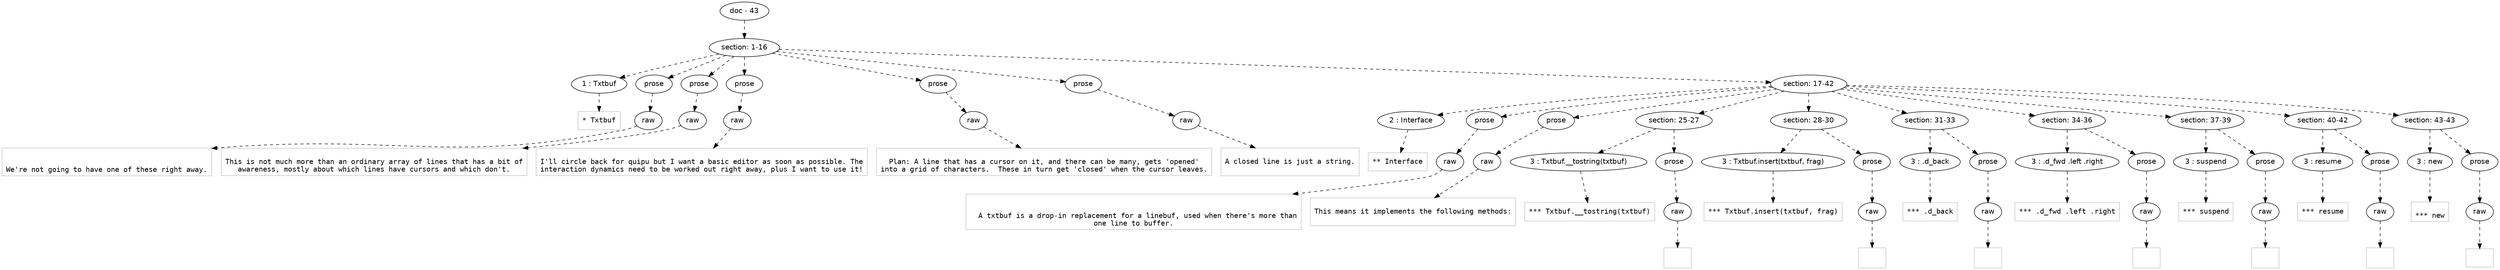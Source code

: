 digraph lpegNode {

node [fontname=Helvetica]
edge [style=dashed]

doc_0 [label="doc - 43"]


doc_0 -> { section_1}
{rank=same; section_1}

section_1 [label="section: 1-16"]


// END RANK doc_0

section_1 -> { header_2 prose_3 prose_4 prose_5 prose_6 prose_7 section_8}
{rank=same; header_2 prose_3 prose_4 prose_5 prose_6 prose_7 section_8}

header_2 [label="1 : Txtbuf"]

prose_3 [label="prose"]

prose_4 [label="prose"]

prose_5 [label="prose"]

prose_6 [label="prose"]

prose_7 [label="prose"]

section_8 [label="section: 17-42"]


// END RANK section_1

header_2 -> leaf_9
leaf_9  [color=Gray,shape=rectangle,fontname=Inconsolata,label="* Txtbuf"]
// END RANK header_2

prose_3 -> { raw_10}
{rank=same; raw_10}

raw_10 [label="raw"]


// END RANK prose_3

raw_10 -> leaf_11
leaf_11  [color=Gray,shape=rectangle,fontname=Inconsolata,label="

We're not going to have one of these right away.
"]
// END RANK raw_10

prose_4 -> { raw_12}
{rank=same; raw_12}

raw_12 [label="raw"]


// END RANK prose_4

raw_12 -> leaf_13
leaf_13  [color=Gray,shape=rectangle,fontname=Inconsolata,label="
This is not much more than an ordinary array of lines that has a bit of
awareness, mostly about which lines have cursors and which don't.
"]
// END RANK raw_12

prose_5 -> { raw_14}
{rank=same; raw_14}

raw_14 [label="raw"]


// END RANK prose_5

raw_14 -> leaf_15
leaf_15  [color=Gray,shape=rectangle,fontname=Inconsolata,label="
I'll circle back for quipu but I want a basic editor as soon as possible. The
interaction dynamics need to be worked out right away, plus I want to use it!
"]
// END RANK raw_14

prose_6 -> { raw_16}
{rank=same; raw_16}

raw_16 [label="raw"]


// END RANK prose_6

raw_16 -> leaf_17
leaf_17  [color=Gray,shape=rectangle,fontname=Inconsolata,label="
Plan: A line that has a cursor on it, and there can be many, gets 'opened'
into a grid of characters.  These in turn get 'closed' when the cursor leaves.
"]
// END RANK raw_16

prose_7 -> { raw_18}
{rank=same; raw_18}

raw_18 [label="raw"]


// END RANK prose_7

raw_18 -> leaf_19
leaf_19  [color=Gray,shape=rectangle,fontname=Inconsolata,label="
A closed line is just a string.

"]
// END RANK raw_18

section_8 -> { header_20 prose_21 prose_22 section_23 section_24 section_25 section_26 section_27 section_28 section_29}
{rank=same; header_20 prose_21 prose_22 section_23 section_24 section_25 section_26 section_27 section_28 section_29}

header_20 [label="2 : Interface"]

prose_21 [label="prose"]

prose_22 [label="prose"]

section_23 [label="section: 25-27"]

section_24 [label="section: 28-30"]

section_25 [label="section: 31-33"]

section_26 [label="section: 34-36"]

section_27 [label="section: 37-39"]

section_28 [label="section: 40-42"]

section_29 [label="section: 43-43"]


// END RANK section_8

header_20 -> leaf_30
leaf_30  [color=Gray,shape=rectangle,fontname=Inconsolata,label="** Interface"]
// END RANK header_20

prose_21 -> { raw_31}
{rank=same; raw_31}

raw_31 [label="raw"]


// END RANK prose_21

raw_31 -> leaf_32
leaf_32  [color=Gray,shape=rectangle,fontname=Inconsolata,label="

  A txtbuf is a drop-in replacement for a linebuf, used when there's more than
one line to buffer.
"]
// END RANK raw_31

prose_22 -> { raw_33}
{rank=same; raw_33}

raw_33 [label="raw"]


// END RANK prose_22

raw_33 -> leaf_34
leaf_34  [color=Gray,shape=rectangle,fontname=Inconsolata,label="
This means it implements the following methods:

"]
// END RANK raw_33

section_23 -> { header_35 prose_36}
{rank=same; header_35 prose_36}

header_35 [label="3 : Txtbuf.__tostring(txtbuf)"]

prose_36 [label="prose"]


// END RANK section_23

header_35 -> leaf_37
leaf_37  [color=Gray,shape=rectangle,fontname=Inconsolata,label="*** Txtbuf.__tostring(txtbuf)"]
// END RANK header_35

prose_36 -> { raw_38}
{rank=same; raw_38}

raw_38 [label="raw"]


// END RANK prose_36

raw_38 -> leaf_39
leaf_39  [color=Gray,shape=rectangle,fontname=Inconsolata,label="

"]
// END RANK raw_38

section_24 -> { header_40 prose_41}
{rank=same; header_40 prose_41}

header_40 [label="3 : Txtbuf.insert(txtbuf, frag)"]

prose_41 [label="prose"]


// END RANK section_24

header_40 -> leaf_42
leaf_42  [color=Gray,shape=rectangle,fontname=Inconsolata,label="*** Txtbuf.insert(txtbuf, frag)"]
// END RANK header_40

prose_41 -> { raw_43}
{rank=same; raw_43}

raw_43 [label="raw"]


// END RANK prose_41

raw_43 -> leaf_44
leaf_44  [color=Gray,shape=rectangle,fontname=Inconsolata,label="

"]
// END RANK raw_43

section_25 -> { header_45 prose_46}
{rank=same; header_45 prose_46}

header_45 [label="3 : .d_back"]

prose_46 [label="prose"]


// END RANK section_25

header_45 -> leaf_47
leaf_47  [color=Gray,shape=rectangle,fontname=Inconsolata,label="*** .d_back"]
// END RANK header_45

prose_46 -> { raw_48}
{rank=same; raw_48}

raw_48 [label="raw"]


// END RANK prose_46

raw_48 -> leaf_49
leaf_49  [color=Gray,shape=rectangle,fontname=Inconsolata,label="

"]
// END RANK raw_48

section_26 -> { header_50 prose_51}
{rank=same; header_50 prose_51}

header_50 [label="3 : .d_fwd .left .right"]

prose_51 [label="prose"]


// END RANK section_26

header_50 -> leaf_52
leaf_52  [color=Gray,shape=rectangle,fontname=Inconsolata,label="*** .d_fwd .left .right"]
// END RANK header_50

prose_51 -> { raw_53}
{rank=same; raw_53}

raw_53 [label="raw"]


// END RANK prose_51

raw_53 -> leaf_54
leaf_54  [color=Gray,shape=rectangle,fontname=Inconsolata,label="

"]
// END RANK raw_53

section_27 -> { header_55 prose_56}
{rank=same; header_55 prose_56}

header_55 [label="3 : suspend"]

prose_56 [label="prose"]


// END RANK section_27

header_55 -> leaf_57
leaf_57  [color=Gray,shape=rectangle,fontname=Inconsolata,label="*** suspend"]
// END RANK header_55

prose_56 -> { raw_58}
{rank=same; raw_58}

raw_58 [label="raw"]


// END RANK prose_56

raw_58 -> leaf_59
leaf_59  [color=Gray,shape=rectangle,fontname=Inconsolata,label="

"]
// END RANK raw_58

section_28 -> { header_60 prose_61}
{rank=same; header_60 prose_61}

header_60 [label="3 : resume"]

prose_61 [label="prose"]


// END RANK section_28

header_60 -> leaf_62
leaf_62  [color=Gray,shape=rectangle,fontname=Inconsolata,label="*** resume"]
// END RANK header_60

prose_61 -> { raw_63}
{rank=same; raw_63}

raw_63 [label="raw"]


// END RANK prose_61

raw_63 -> leaf_64
leaf_64  [color=Gray,shape=rectangle,fontname=Inconsolata,label="

"]
// END RANK raw_63

section_29 -> { header_65 prose_66}
{rank=same; header_65 prose_66}

header_65 [label="3 : new"]

prose_66 [label="prose"]


// END RANK section_29

header_65 -> leaf_67
leaf_67  [color=Gray,shape=rectangle,fontname=Inconsolata,label="
*** new"]
// END RANK header_65

prose_66 -> { raw_68}
{rank=same; raw_68}

raw_68 [label="raw"]


// END RANK prose_66

raw_68 -> leaf_69
leaf_69  [color=Gray,shape=rectangle,fontname=Inconsolata,label=""]
// END RANK raw_68


}
